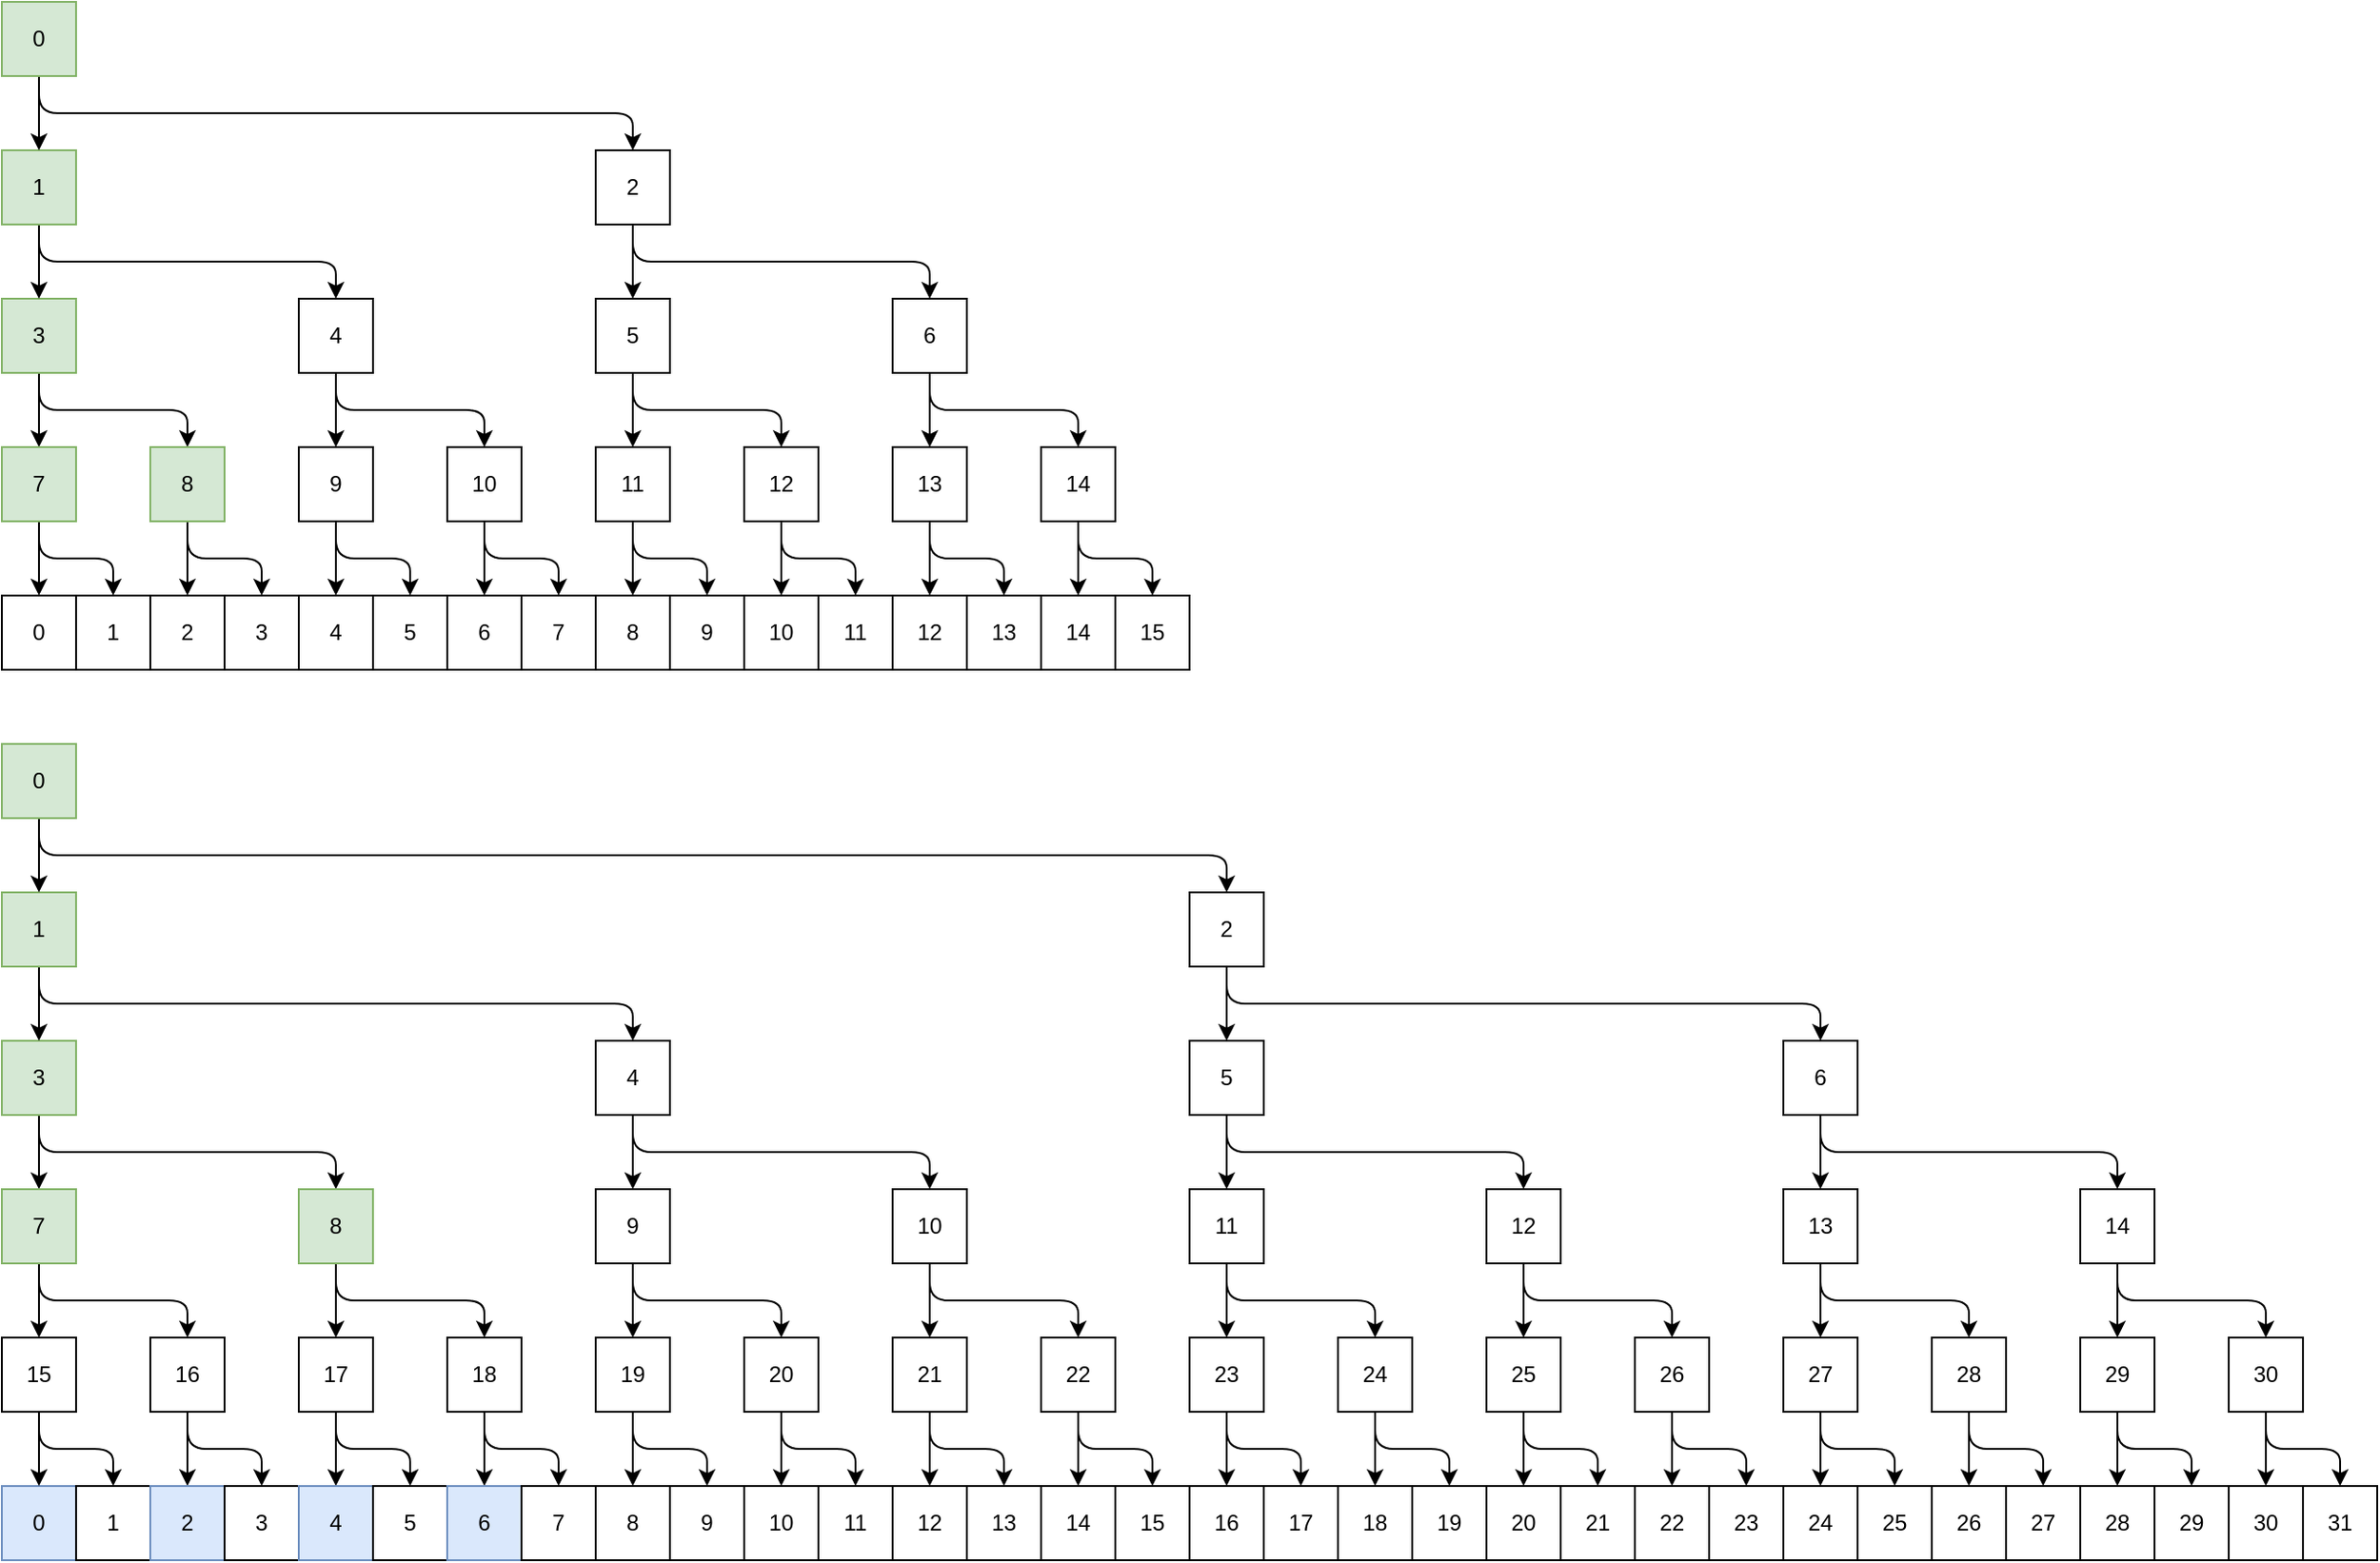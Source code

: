 <mxfile version="15.8.7" type="device"><diagram id="i6BC_aiBgGRACes2kszF" name="Sida-1"><mxGraphModel dx="1178" dy="1591" grid="1" gridSize="10" guides="1" tooltips="1" connect="1" arrows="1" fold="1" page="0" pageScale="1" pageWidth="827" pageHeight="1169" math="0" shadow="0"><root><mxCell id="0"/><mxCell id="1" parent="0"/><mxCell id="l6hgLv1oMtb8_21aFvmE-1" value="" style="rounded=0;whiteSpace=wrap;html=1;" parent="1" vertex="1"><mxGeometry x="360" y="280" width="40" height="40" as="geometry"/></mxCell><mxCell id="l6hgLv1oMtb8_21aFvmE-2" value="9" style="rounded=0;whiteSpace=wrap;html=1;" parent="1" vertex="1"><mxGeometry x="400" y="280" width="40" height="40" as="geometry"/></mxCell><mxCell id="l6hgLv1oMtb8_21aFvmE-3" value="10" style="rounded=0;whiteSpace=wrap;html=1;" parent="1" vertex="1"><mxGeometry x="440" y="280" width="40" height="40" as="geometry"/></mxCell><mxCell id="l6hgLv1oMtb8_21aFvmE-4" value="11" style="rounded=0;whiteSpace=wrap;html=1;" parent="1" vertex="1"><mxGeometry x="480" y="280" width="40" height="40" as="geometry"/></mxCell><mxCell id="l6hgLv1oMtb8_21aFvmE-5" value="12" style="rounded=0;whiteSpace=wrap;html=1;" parent="1" vertex="1"><mxGeometry x="520" y="280" width="40" height="40" as="geometry"/></mxCell><mxCell id="l6hgLv1oMtb8_21aFvmE-6" value="13" style="rounded=0;whiteSpace=wrap;html=1;" parent="1" vertex="1"><mxGeometry x="560" y="280" width="40" height="40" as="geometry"/></mxCell><mxCell id="l6hgLv1oMtb8_21aFvmE-7" value="14" style="rounded=0;whiteSpace=wrap;html=1;" parent="1" vertex="1"><mxGeometry x="600" y="280" width="40" height="40" as="geometry"/></mxCell><mxCell id="l6hgLv1oMtb8_21aFvmE-8" value="15" style="rounded=0;whiteSpace=wrap;html=1;" parent="1" vertex="1"><mxGeometry x="640" y="280" width="40" height="40" as="geometry"/></mxCell><mxCell id="l6hgLv1oMtb8_21aFvmE-26" style="edgeStyle=elbowEdgeStyle;rounded=1;orthogonalLoop=1;jettySize=auto;elbow=vertical;html=1;" parent="1" source="l6hgLv1oMtb8_21aFvmE-9" target="l6hgLv1oMtb8_21aFvmE-10" edge="1"><mxGeometry relative="1" as="geometry"/></mxCell><mxCell id="l6hgLv1oMtb8_21aFvmE-69" style="edgeStyle=elbowEdgeStyle;rounded=1;orthogonalLoop=1;jettySize=auto;elbow=vertical;html=1;" parent="1" source="l6hgLv1oMtb8_21aFvmE-9" target="l6hgLv1oMtb8_21aFvmE-11" edge="1"><mxGeometry relative="1" as="geometry"/></mxCell><mxCell id="l6hgLv1oMtb8_21aFvmE-9" value="4" style="rounded=0;whiteSpace=wrap;html=1;" parent="1" vertex="1"><mxGeometry x="360" y="40" width="40" height="40" as="geometry"/></mxCell><mxCell id="l6hgLv1oMtb8_21aFvmE-24" style="edgeStyle=elbowEdgeStyle;rounded=1;orthogonalLoop=1;jettySize=auto;elbow=vertical;html=1;" parent="1" source="l6hgLv1oMtb8_21aFvmE-10" target="l6hgLv1oMtb8_21aFvmE-12" edge="1"><mxGeometry relative="1" as="geometry"/></mxCell><mxCell id="l6hgLv1oMtb8_21aFvmE-25" style="edgeStyle=elbowEdgeStyle;rounded=1;orthogonalLoop=1;jettySize=auto;elbow=vertical;html=1;" parent="1" source="l6hgLv1oMtb8_21aFvmE-10" target="l6hgLv1oMtb8_21aFvmE-13" edge="1"><mxGeometry relative="1" as="geometry"/></mxCell><mxCell id="l6hgLv1oMtb8_21aFvmE-10" value="9" style="rounded=0;whiteSpace=wrap;html=1;" parent="1" vertex="1"><mxGeometry x="360" y="120" width="40" height="40" as="geometry"/></mxCell><mxCell id="l6hgLv1oMtb8_21aFvmE-20" style="edgeStyle=elbowEdgeStyle;rounded=1;orthogonalLoop=1;jettySize=auto;html=1;elbow=vertical;" parent="1" source="l6hgLv1oMtb8_21aFvmE-11" target="l6hgLv1oMtb8_21aFvmE-14" edge="1"><mxGeometry relative="1" as="geometry"/></mxCell><mxCell id="l6hgLv1oMtb8_21aFvmE-21" style="edgeStyle=elbowEdgeStyle;rounded=1;orthogonalLoop=1;jettySize=auto;html=1;elbow=vertical;" parent="1" source="l6hgLv1oMtb8_21aFvmE-11" target="l6hgLv1oMtb8_21aFvmE-15" edge="1"><mxGeometry relative="1" as="geometry"/></mxCell><mxCell id="l6hgLv1oMtb8_21aFvmE-11" value="10" style="rounded=0;whiteSpace=wrap;html=1;" parent="1" vertex="1"><mxGeometry x="520" y="120" width="40" height="40" as="geometry"/></mxCell><mxCell id="l6hgLv1oMtb8_21aFvmE-27" style="edgeStyle=elbowEdgeStyle;rounded=1;orthogonalLoop=1;jettySize=auto;elbow=vertical;html=1;" parent="1" source="l6hgLv1oMtb8_21aFvmE-12" target="l6hgLv1oMtb8_21aFvmE-1" edge="1"><mxGeometry relative="1" as="geometry"/></mxCell><mxCell id="l6hgLv1oMtb8_21aFvmE-28" style="edgeStyle=elbowEdgeStyle;rounded=1;orthogonalLoop=1;jettySize=auto;elbow=vertical;html=1;" parent="1" source="l6hgLv1oMtb8_21aFvmE-12" target="l6hgLv1oMtb8_21aFvmE-2" edge="1"><mxGeometry relative="1" as="geometry"/></mxCell><mxCell id="l6hgLv1oMtb8_21aFvmE-12" value="19" style="rounded=0;whiteSpace=wrap;html=1;" parent="1" vertex="1"><mxGeometry x="360" y="200" width="40" height="40" as="geometry"/></mxCell><mxCell id="l6hgLv1oMtb8_21aFvmE-22" style="edgeStyle=elbowEdgeStyle;rounded=1;orthogonalLoop=1;jettySize=auto;elbow=vertical;html=1;" parent="1" source="l6hgLv1oMtb8_21aFvmE-13" target="l6hgLv1oMtb8_21aFvmE-3" edge="1"><mxGeometry relative="1" as="geometry"/></mxCell><mxCell id="l6hgLv1oMtb8_21aFvmE-23" style="edgeStyle=elbowEdgeStyle;rounded=1;orthogonalLoop=1;jettySize=auto;elbow=vertical;html=1;" parent="1" source="l6hgLv1oMtb8_21aFvmE-13" target="l6hgLv1oMtb8_21aFvmE-4" edge="1"><mxGeometry relative="1" as="geometry"/></mxCell><mxCell id="l6hgLv1oMtb8_21aFvmE-13" value="20" style="rounded=0;whiteSpace=wrap;html=1;" parent="1" vertex="1"><mxGeometry x="440" y="200" width="40" height="40" as="geometry"/></mxCell><mxCell id="l6hgLv1oMtb8_21aFvmE-18" style="edgeStyle=elbowEdgeStyle;rounded=1;orthogonalLoop=1;jettySize=auto;html=1;elbow=vertical;" parent="1" source="l6hgLv1oMtb8_21aFvmE-14" target="l6hgLv1oMtb8_21aFvmE-6" edge="1"><mxGeometry relative="1" as="geometry"/></mxCell><mxCell id="l6hgLv1oMtb8_21aFvmE-19" style="edgeStyle=elbowEdgeStyle;rounded=1;orthogonalLoop=1;jettySize=auto;html=1;elbow=vertical;" parent="1" source="l6hgLv1oMtb8_21aFvmE-14" target="l6hgLv1oMtb8_21aFvmE-5" edge="1"><mxGeometry relative="1" as="geometry"/></mxCell><mxCell id="l6hgLv1oMtb8_21aFvmE-14" value="21" style="rounded=0;whiteSpace=wrap;html=1;" parent="1" vertex="1"><mxGeometry x="520" y="200" width="40" height="40" as="geometry"/></mxCell><mxCell id="l6hgLv1oMtb8_21aFvmE-16" style="edgeStyle=elbowEdgeStyle;rounded=1;orthogonalLoop=1;jettySize=auto;html=1;elbow=vertical;" parent="1" source="l6hgLv1oMtb8_21aFvmE-15" target="l6hgLv1oMtb8_21aFvmE-7" edge="1"><mxGeometry relative="1" as="geometry"/></mxCell><mxCell id="l6hgLv1oMtb8_21aFvmE-17" style="edgeStyle=elbowEdgeStyle;rounded=1;orthogonalLoop=1;jettySize=auto;html=1;elbow=vertical;" parent="1" source="l6hgLv1oMtb8_21aFvmE-15" target="l6hgLv1oMtb8_21aFvmE-8" edge="1"><mxGeometry relative="1" as="geometry"/></mxCell><mxCell id="l6hgLv1oMtb8_21aFvmE-15" value="22" style="rounded=0;whiteSpace=wrap;html=1;" parent="1" vertex="1"><mxGeometry x="600" y="200" width="40" height="40" as="geometry"/></mxCell><mxCell id="l6hgLv1oMtb8_21aFvmE-29" value="0" style="rounded=0;whiteSpace=wrap;html=1;fillColor=#dae8fc;strokeColor=#6c8ebf;" parent="1" vertex="1"><mxGeometry x="40" y="280" width="40" height="40" as="geometry"/></mxCell><mxCell id="l6hgLv1oMtb8_21aFvmE-30" value="" style="rounded=0;whiteSpace=wrap;html=1;" parent="1" vertex="1"><mxGeometry x="80" y="280" width="40" height="40" as="geometry"/></mxCell><mxCell id="l6hgLv1oMtb8_21aFvmE-31" value="" style="rounded=0;whiteSpace=wrap;html=1;" parent="1" vertex="1"><mxGeometry x="120" y="280" width="40" height="40" as="geometry"/></mxCell><mxCell id="l6hgLv1oMtb8_21aFvmE-32" value="" style="rounded=0;whiteSpace=wrap;html=1;" parent="1" vertex="1"><mxGeometry x="160" y="280" width="40" height="40" as="geometry"/></mxCell><mxCell id="l6hgLv1oMtb8_21aFvmE-33" value="" style="rounded=0;whiteSpace=wrap;html=1;" parent="1" vertex="1"><mxGeometry x="200" y="280" width="40" height="40" as="geometry"/></mxCell><mxCell id="l6hgLv1oMtb8_21aFvmE-34" value="" style="rounded=0;whiteSpace=wrap;html=1;" parent="1" vertex="1"><mxGeometry x="240" y="280" width="40" height="40" as="geometry"/></mxCell><mxCell id="l6hgLv1oMtb8_21aFvmE-35" value="" style="rounded=0;whiteSpace=wrap;html=1;" parent="1" vertex="1"><mxGeometry x="280" y="280" width="40" height="40" as="geometry"/></mxCell><mxCell id="l6hgLv1oMtb8_21aFvmE-36" value="" style="rounded=0;whiteSpace=wrap;html=1;" parent="1" vertex="1"><mxGeometry x="320" y="280" width="40" height="40" as="geometry"/></mxCell><mxCell id="l6hgLv1oMtb8_21aFvmE-37" style="edgeStyle=elbowEdgeStyle;rounded=1;orthogonalLoop=1;jettySize=auto;elbow=vertical;html=1;" parent="1" source="l6hgLv1oMtb8_21aFvmE-38" target="l6hgLv1oMtb8_21aFvmE-41" edge="1"><mxGeometry relative="1" as="geometry"/></mxCell><mxCell id="l6hgLv1oMtb8_21aFvmE-68" style="edgeStyle=elbowEdgeStyle;rounded=1;orthogonalLoop=1;jettySize=auto;elbow=vertical;html=1;" parent="1" source="l6hgLv1oMtb8_21aFvmE-38" target="l6hgLv1oMtb8_21aFvmE-44" edge="1"><mxGeometry relative="1" as="geometry"/></mxCell><mxCell id="l6hgLv1oMtb8_21aFvmE-38" value="3" style="rounded=0;whiteSpace=wrap;html=1;fillColor=#d5e8d4;strokeColor=#82b366;" parent="1" vertex="1"><mxGeometry x="40" y="40" width="40" height="40" as="geometry"/></mxCell><mxCell id="l6hgLv1oMtb8_21aFvmE-39" style="edgeStyle=elbowEdgeStyle;rounded=1;orthogonalLoop=1;jettySize=auto;elbow=vertical;html=1;" parent="1" source="l6hgLv1oMtb8_21aFvmE-41" target="l6hgLv1oMtb8_21aFvmE-47" edge="1"><mxGeometry relative="1" as="geometry"/></mxCell><mxCell id="l6hgLv1oMtb8_21aFvmE-40" style="edgeStyle=elbowEdgeStyle;rounded=1;orthogonalLoop=1;jettySize=auto;elbow=vertical;html=1;" parent="1" source="l6hgLv1oMtb8_21aFvmE-41" target="l6hgLv1oMtb8_21aFvmE-50" edge="1"><mxGeometry relative="1" as="geometry"/></mxCell><mxCell id="l6hgLv1oMtb8_21aFvmE-41" value="7" style="rounded=0;whiteSpace=wrap;html=1;fillColor=#d5e8d4;strokeColor=#82b366;" parent="1" vertex="1"><mxGeometry x="40" y="120" width="40" height="40" as="geometry"/></mxCell><mxCell id="l6hgLv1oMtb8_21aFvmE-42" style="edgeStyle=elbowEdgeStyle;rounded=1;orthogonalLoop=1;jettySize=auto;html=1;elbow=vertical;" parent="1" source="l6hgLv1oMtb8_21aFvmE-44" target="l6hgLv1oMtb8_21aFvmE-53" edge="1"><mxGeometry relative="1" as="geometry"/></mxCell><mxCell id="l6hgLv1oMtb8_21aFvmE-43" style="edgeStyle=elbowEdgeStyle;rounded=1;orthogonalLoop=1;jettySize=auto;html=1;elbow=vertical;" parent="1" source="l6hgLv1oMtb8_21aFvmE-44" target="l6hgLv1oMtb8_21aFvmE-56" edge="1"><mxGeometry relative="1" as="geometry"/></mxCell><mxCell id="l6hgLv1oMtb8_21aFvmE-44" value="8" style="rounded=0;whiteSpace=wrap;html=1;fillColor=#d5e8d4;strokeColor=#82b366;" parent="1" vertex="1"><mxGeometry x="200" y="120" width="40" height="40" as="geometry"/></mxCell><mxCell id="l6hgLv1oMtb8_21aFvmE-45" style="edgeStyle=elbowEdgeStyle;rounded=1;orthogonalLoop=1;jettySize=auto;elbow=vertical;html=1;" parent="1" source="l6hgLv1oMtb8_21aFvmE-47" target="l6hgLv1oMtb8_21aFvmE-29" edge="1"><mxGeometry relative="1" as="geometry"/></mxCell><mxCell id="l6hgLv1oMtb8_21aFvmE-46" style="edgeStyle=elbowEdgeStyle;rounded=1;orthogonalLoop=1;jettySize=auto;elbow=vertical;html=1;" parent="1" source="l6hgLv1oMtb8_21aFvmE-47" target="l6hgLv1oMtb8_21aFvmE-30" edge="1"><mxGeometry relative="1" as="geometry"/></mxCell><mxCell id="l6hgLv1oMtb8_21aFvmE-47" value="15" style="rounded=0;whiteSpace=wrap;html=1;" parent="1" vertex="1"><mxGeometry x="40" y="200" width="40" height="40" as="geometry"/></mxCell><mxCell id="l6hgLv1oMtb8_21aFvmE-48" style="edgeStyle=elbowEdgeStyle;rounded=1;orthogonalLoop=1;jettySize=auto;elbow=vertical;html=1;" parent="1" source="l6hgLv1oMtb8_21aFvmE-50" target="l6hgLv1oMtb8_21aFvmE-31" edge="1"><mxGeometry relative="1" as="geometry"/></mxCell><mxCell id="l6hgLv1oMtb8_21aFvmE-49" style="edgeStyle=elbowEdgeStyle;rounded=1;orthogonalLoop=1;jettySize=auto;elbow=vertical;html=1;" parent="1" source="l6hgLv1oMtb8_21aFvmE-50" target="l6hgLv1oMtb8_21aFvmE-32" edge="1"><mxGeometry relative="1" as="geometry"/></mxCell><mxCell id="l6hgLv1oMtb8_21aFvmE-50" value="16" style="rounded=0;whiteSpace=wrap;html=1;" parent="1" vertex="1"><mxGeometry x="120" y="200" width="40" height="40" as="geometry"/></mxCell><mxCell id="l6hgLv1oMtb8_21aFvmE-51" style="edgeStyle=elbowEdgeStyle;rounded=1;orthogonalLoop=1;jettySize=auto;html=1;elbow=vertical;" parent="1" source="l6hgLv1oMtb8_21aFvmE-53" target="l6hgLv1oMtb8_21aFvmE-34" edge="1"><mxGeometry relative="1" as="geometry"/></mxCell><mxCell id="l6hgLv1oMtb8_21aFvmE-52" style="edgeStyle=elbowEdgeStyle;rounded=1;orthogonalLoop=1;jettySize=auto;html=1;elbow=vertical;" parent="1" source="l6hgLv1oMtb8_21aFvmE-53" target="l6hgLv1oMtb8_21aFvmE-33" edge="1"><mxGeometry relative="1" as="geometry"/></mxCell><mxCell id="l6hgLv1oMtb8_21aFvmE-53" value="17" style="rounded=0;whiteSpace=wrap;html=1;" parent="1" vertex="1"><mxGeometry x="200" y="200" width="40" height="40" as="geometry"/></mxCell><mxCell id="l6hgLv1oMtb8_21aFvmE-54" style="edgeStyle=elbowEdgeStyle;rounded=1;orthogonalLoop=1;jettySize=auto;html=1;elbow=vertical;" parent="1" source="l6hgLv1oMtb8_21aFvmE-56" target="l6hgLv1oMtb8_21aFvmE-35" edge="1"><mxGeometry relative="1" as="geometry"/></mxCell><mxCell id="l6hgLv1oMtb8_21aFvmE-55" style="edgeStyle=elbowEdgeStyle;rounded=1;orthogonalLoop=1;jettySize=auto;html=1;elbow=vertical;" parent="1" source="l6hgLv1oMtb8_21aFvmE-56" target="l6hgLv1oMtb8_21aFvmE-36" edge="1"><mxGeometry relative="1" as="geometry"/></mxCell><mxCell id="l6hgLv1oMtb8_21aFvmE-56" value="18" style="rounded=0;whiteSpace=wrap;html=1;" parent="1" vertex="1"><mxGeometry x="280" y="200" width="40" height="40" as="geometry"/></mxCell><mxCell id="l6hgLv1oMtb8_21aFvmE-58" style="edgeStyle=elbowEdgeStyle;rounded=1;orthogonalLoop=1;jettySize=auto;elbow=vertical;html=1;" parent="1" source="l6hgLv1oMtb8_21aFvmE-57" target="l6hgLv1oMtb8_21aFvmE-9" edge="1"><mxGeometry relative="1" as="geometry"/></mxCell><mxCell id="l6hgLv1oMtb8_21aFvmE-59" style="edgeStyle=elbowEdgeStyle;rounded=1;orthogonalLoop=1;jettySize=auto;elbow=vertical;html=1;" parent="1" source="l6hgLv1oMtb8_21aFvmE-57" target="l6hgLv1oMtb8_21aFvmE-38" edge="1"><mxGeometry relative="1" as="geometry"/></mxCell><mxCell id="l6hgLv1oMtb8_21aFvmE-57" value="1" style="rounded=0;whiteSpace=wrap;html=1;fillColor=#d5e8d4;strokeColor=#82b366;" parent="1" vertex="1"><mxGeometry x="40" y="-40" width="40" height="40" as="geometry"/></mxCell><mxCell id="l6hgLv1oMtb8_21aFvmE-60" value="1" style="rounded=0;whiteSpace=wrap;html=1;" parent="1" vertex="1"><mxGeometry x="80" y="280" width="40" height="40" as="geometry"/></mxCell><mxCell id="l6hgLv1oMtb8_21aFvmE-61" value="2" style="rounded=0;whiteSpace=wrap;html=1;fillColor=#dae8fc;strokeColor=#6c8ebf;" parent="1" vertex="1"><mxGeometry x="120" y="280" width="40" height="40" as="geometry"/></mxCell><mxCell id="l6hgLv1oMtb8_21aFvmE-62" value="3" style="rounded=0;whiteSpace=wrap;html=1;" parent="1" vertex="1"><mxGeometry x="160" y="280" width="40" height="40" as="geometry"/></mxCell><mxCell id="l6hgLv1oMtb8_21aFvmE-63" value="4" style="rounded=0;whiteSpace=wrap;html=1;fillColor=#dae8fc;strokeColor=#6c8ebf;" parent="1" vertex="1"><mxGeometry x="200" y="280" width="40" height="40" as="geometry"/></mxCell><mxCell id="l6hgLv1oMtb8_21aFvmE-64" value="5" style="rounded=0;whiteSpace=wrap;html=1;" parent="1" vertex="1"><mxGeometry x="240" y="280" width="40" height="40" as="geometry"/></mxCell><mxCell id="l6hgLv1oMtb8_21aFvmE-65" value="6" style="rounded=0;whiteSpace=wrap;html=1;fillColor=#dae8fc;strokeColor=#6c8ebf;" parent="1" vertex="1"><mxGeometry x="280" y="280" width="40" height="40" as="geometry"/></mxCell><mxCell id="l6hgLv1oMtb8_21aFvmE-66" value="7" style="rounded=0;whiteSpace=wrap;html=1;" parent="1" vertex="1"><mxGeometry x="320" y="280" width="40" height="40" as="geometry"/></mxCell><mxCell id="l6hgLv1oMtb8_21aFvmE-67" value="8" style="rounded=0;whiteSpace=wrap;html=1;" parent="1" vertex="1"><mxGeometry x="360" y="280" width="40" height="40" as="geometry"/></mxCell><mxCell id="l6hgLv1oMtb8_21aFvmE-70" value="" style="rounded=0;whiteSpace=wrap;html=1;" parent="1" vertex="1"><mxGeometry x="1000" y="280" width="40" height="40" as="geometry"/></mxCell><mxCell id="l6hgLv1oMtb8_21aFvmE-71" value="25" style="rounded=0;whiteSpace=wrap;html=1;" parent="1" vertex="1"><mxGeometry x="1040" y="280" width="40" height="40" as="geometry"/></mxCell><mxCell id="l6hgLv1oMtb8_21aFvmE-72" value="26" style="rounded=0;whiteSpace=wrap;html=1;" parent="1" vertex="1"><mxGeometry x="1080" y="280" width="40" height="40" as="geometry"/></mxCell><mxCell id="l6hgLv1oMtb8_21aFvmE-73" value="27" style="rounded=0;whiteSpace=wrap;html=1;" parent="1" vertex="1"><mxGeometry x="1120" y="280" width="40" height="40" as="geometry"/></mxCell><mxCell id="l6hgLv1oMtb8_21aFvmE-74" value="28" style="rounded=0;whiteSpace=wrap;html=1;" parent="1" vertex="1"><mxGeometry x="1160" y="280" width="40" height="40" as="geometry"/></mxCell><mxCell id="l6hgLv1oMtb8_21aFvmE-75" value="29" style="rounded=0;whiteSpace=wrap;html=1;" parent="1" vertex="1"><mxGeometry x="1200" y="280" width="40" height="40" as="geometry"/></mxCell><mxCell id="l6hgLv1oMtb8_21aFvmE-76" value="30" style="rounded=0;whiteSpace=wrap;html=1;" parent="1" vertex="1"><mxGeometry x="1240" y="280" width="40" height="40" as="geometry"/></mxCell><mxCell id="l6hgLv1oMtb8_21aFvmE-77" value="31" style="rounded=0;whiteSpace=wrap;html=1;" parent="1" vertex="1"><mxGeometry x="1280" y="280" width="40" height="40" as="geometry"/></mxCell><mxCell id="l6hgLv1oMtb8_21aFvmE-78" style="edgeStyle=elbowEdgeStyle;rounded=1;orthogonalLoop=1;jettySize=auto;elbow=vertical;html=1;" parent="1" source="l6hgLv1oMtb8_21aFvmE-80" target="l6hgLv1oMtb8_21aFvmE-83" edge="1"><mxGeometry relative="1" as="geometry"/></mxCell><mxCell id="l6hgLv1oMtb8_21aFvmE-79" style="edgeStyle=elbowEdgeStyle;rounded=1;orthogonalLoop=1;jettySize=auto;elbow=vertical;html=1;" parent="1" source="l6hgLv1oMtb8_21aFvmE-80" target="l6hgLv1oMtb8_21aFvmE-86" edge="1"><mxGeometry relative="1" as="geometry"/></mxCell><mxCell id="l6hgLv1oMtb8_21aFvmE-80" value="6" style="rounded=0;whiteSpace=wrap;html=1;" parent="1" vertex="1"><mxGeometry x="1000" y="40" width="40" height="40" as="geometry"/></mxCell><mxCell id="l6hgLv1oMtb8_21aFvmE-81" style="edgeStyle=elbowEdgeStyle;rounded=1;orthogonalLoop=1;jettySize=auto;elbow=vertical;html=1;" parent="1" source="l6hgLv1oMtb8_21aFvmE-83" target="l6hgLv1oMtb8_21aFvmE-89" edge="1"><mxGeometry relative="1" as="geometry"/></mxCell><mxCell id="l6hgLv1oMtb8_21aFvmE-82" style="edgeStyle=elbowEdgeStyle;rounded=1;orthogonalLoop=1;jettySize=auto;elbow=vertical;html=1;" parent="1" source="l6hgLv1oMtb8_21aFvmE-83" target="l6hgLv1oMtb8_21aFvmE-92" edge="1"><mxGeometry relative="1" as="geometry"/></mxCell><mxCell id="l6hgLv1oMtb8_21aFvmE-83" value="13" style="rounded=0;whiteSpace=wrap;html=1;" parent="1" vertex="1"><mxGeometry x="1000" y="120" width="40" height="40" as="geometry"/></mxCell><mxCell id="l6hgLv1oMtb8_21aFvmE-84" style="edgeStyle=elbowEdgeStyle;rounded=1;orthogonalLoop=1;jettySize=auto;html=1;elbow=vertical;" parent="1" source="l6hgLv1oMtb8_21aFvmE-86" target="l6hgLv1oMtb8_21aFvmE-95" edge="1"><mxGeometry relative="1" as="geometry"/></mxCell><mxCell id="l6hgLv1oMtb8_21aFvmE-85" style="edgeStyle=elbowEdgeStyle;rounded=1;orthogonalLoop=1;jettySize=auto;html=1;elbow=vertical;" parent="1" source="l6hgLv1oMtb8_21aFvmE-86" target="l6hgLv1oMtb8_21aFvmE-98" edge="1"><mxGeometry relative="1" as="geometry"/></mxCell><mxCell id="l6hgLv1oMtb8_21aFvmE-86" value="14" style="rounded=0;whiteSpace=wrap;html=1;" parent="1" vertex="1"><mxGeometry x="1160" y="120" width="40" height="40" as="geometry"/></mxCell><mxCell id="l6hgLv1oMtb8_21aFvmE-87" style="edgeStyle=elbowEdgeStyle;rounded=1;orthogonalLoop=1;jettySize=auto;elbow=vertical;html=1;" parent="1" source="l6hgLv1oMtb8_21aFvmE-89" target="l6hgLv1oMtb8_21aFvmE-70" edge="1"><mxGeometry relative="1" as="geometry"/></mxCell><mxCell id="l6hgLv1oMtb8_21aFvmE-88" style="edgeStyle=elbowEdgeStyle;rounded=1;orthogonalLoop=1;jettySize=auto;elbow=vertical;html=1;" parent="1" source="l6hgLv1oMtb8_21aFvmE-89" target="l6hgLv1oMtb8_21aFvmE-71" edge="1"><mxGeometry relative="1" as="geometry"/></mxCell><mxCell id="l6hgLv1oMtb8_21aFvmE-89" value="27" style="rounded=0;whiteSpace=wrap;html=1;" parent="1" vertex="1"><mxGeometry x="1000" y="200" width="40" height="40" as="geometry"/></mxCell><mxCell id="l6hgLv1oMtb8_21aFvmE-90" style="edgeStyle=elbowEdgeStyle;rounded=1;orthogonalLoop=1;jettySize=auto;elbow=vertical;html=1;" parent="1" source="l6hgLv1oMtb8_21aFvmE-92" target="l6hgLv1oMtb8_21aFvmE-72" edge="1"><mxGeometry relative="1" as="geometry"/></mxCell><mxCell id="l6hgLv1oMtb8_21aFvmE-91" style="edgeStyle=elbowEdgeStyle;rounded=1;orthogonalLoop=1;jettySize=auto;elbow=vertical;html=1;" parent="1" source="l6hgLv1oMtb8_21aFvmE-92" target="l6hgLv1oMtb8_21aFvmE-73" edge="1"><mxGeometry relative="1" as="geometry"/></mxCell><mxCell id="l6hgLv1oMtb8_21aFvmE-92" value="28" style="rounded=0;whiteSpace=wrap;html=1;" parent="1" vertex="1"><mxGeometry x="1080" y="200" width="40" height="40" as="geometry"/></mxCell><mxCell id="l6hgLv1oMtb8_21aFvmE-93" style="edgeStyle=elbowEdgeStyle;rounded=1;orthogonalLoop=1;jettySize=auto;html=1;elbow=vertical;" parent="1" source="l6hgLv1oMtb8_21aFvmE-95" target="l6hgLv1oMtb8_21aFvmE-75" edge="1"><mxGeometry relative="1" as="geometry"/></mxCell><mxCell id="l6hgLv1oMtb8_21aFvmE-94" style="edgeStyle=elbowEdgeStyle;rounded=1;orthogonalLoop=1;jettySize=auto;html=1;elbow=vertical;" parent="1" source="l6hgLv1oMtb8_21aFvmE-95" target="l6hgLv1oMtb8_21aFvmE-74" edge="1"><mxGeometry relative="1" as="geometry"/></mxCell><mxCell id="l6hgLv1oMtb8_21aFvmE-95" value="29" style="rounded=0;whiteSpace=wrap;html=1;" parent="1" vertex="1"><mxGeometry x="1160" y="200" width="40" height="40" as="geometry"/></mxCell><mxCell id="l6hgLv1oMtb8_21aFvmE-96" style="edgeStyle=elbowEdgeStyle;rounded=1;orthogonalLoop=1;jettySize=auto;html=1;elbow=vertical;" parent="1" source="l6hgLv1oMtb8_21aFvmE-98" target="l6hgLv1oMtb8_21aFvmE-76" edge="1"><mxGeometry relative="1" as="geometry"/></mxCell><mxCell id="l6hgLv1oMtb8_21aFvmE-97" style="edgeStyle=elbowEdgeStyle;rounded=1;orthogonalLoop=1;jettySize=auto;html=1;elbow=vertical;" parent="1" source="l6hgLv1oMtb8_21aFvmE-98" target="l6hgLv1oMtb8_21aFvmE-77" edge="1"><mxGeometry relative="1" as="geometry"/></mxCell><mxCell id="l6hgLv1oMtb8_21aFvmE-98" value="30" style="rounded=0;whiteSpace=wrap;html=1;" parent="1" vertex="1"><mxGeometry x="1240" y="200" width="40" height="40" as="geometry"/></mxCell><mxCell id="l6hgLv1oMtb8_21aFvmE-99" value="16" style="rounded=0;whiteSpace=wrap;html=1;" parent="1" vertex="1"><mxGeometry x="680" y="280" width="40" height="40" as="geometry"/></mxCell><mxCell id="l6hgLv1oMtb8_21aFvmE-100" value="" style="rounded=0;whiteSpace=wrap;html=1;" parent="1" vertex="1"><mxGeometry x="720" y="280" width="40" height="40" as="geometry"/></mxCell><mxCell id="l6hgLv1oMtb8_21aFvmE-101" value="" style="rounded=0;whiteSpace=wrap;html=1;" parent="1" vertex="1"><mxGeometry x="760" y="280" width="40" height="40" as="geometry"/></mxCell><mxCell id="l6hgLv1oMtb8_21aFvmE-102" value="" style="rounded=0;whiteSpace=wrap;html=1;" parent="1" vertex="1"><mxGeometry x="800" y="280" width="40" height="40" as="geometry"/></mxCell><mxCell id="l6hgLv1oMtb8_21aFvmE-103" value="" style="rounded=0;whiteSpace=wrap;html=1;" parent="1" vertex="1"><mxGeometry x="840" y="280" width="40" height="40" as="geometry"/></mxCell><mxCell id="l6hgLv1oMtb8_21aFvmE-104" value="" style="rounded=0;whiteSpace=wrap;html=1;" parent="1" vertex="1"><mxGeometry x="880" y="280" width="40" height="40" as="geometry"/></mxCell><mxCell id="l6hgLv1oMtb8_21aFvmE-105" value="" style="rounded=0;whiteSpace=wrap;html=1;" parent="1" vertex="1"><mxGeometry x="920" y="280" width="40" height="40" as="geometry"/></mxCell><mxCell id="l6hgLv1oMtb8_21aFvmE-106" value="" style="rounded=0;whiteSpace=wrap;html=1;" parent="1" vertex="1"><mxGeometry x="960" y="280" width="40" height="40" as="geometry"/></mxCell><mxCell id="l6hgLv1oMtb8_21aFvmE-107" style="edgeStyle=elbowEdgeStyle;rounded=1;orthogonalLoop=1;jettySize=auto;elbow=vertical;html=1;" parent="1" source="l6hgLv1oMtb8_21aFvmE-109" target="l6hgLv1oMtb8_21aFvmE-112" edge="1"><mxGeometry relative="1" as="geometry"/></mxCell><mxCell id="l6hgLv1oMtb8_21aFvmE-108" style="edgeStyle=elbowEdgeStyle;rounded=1;orthogonalLoop=1;jettySize=auto;elbow=vertical;html=1;" parent="1" source="l6hgLv1oMtb8_21aFvmE-109" target="l6hgLv1oMtb8_21aFvmE-115" edge="1"><mxGeometry relative="1" as="geometry"/></mxCell><mxCell id="l6hgLv1oMtb8_21aFvmE-109" value="5" style="rounded=0;whiteSpace=wrap;html=1;" parent="1" vertex="1"><mxGeometry x="680" y="40" width="40" height="40" as="geometry"/></mxCell><mxCell id="l6hgLv1oMtb8_21aFvmE-110" style="edgeStyle=elbowEdgeStyle;rounded=1;orthogonalLoop=1;jettySize=auto;elbow=vertical;html=1;" parent="1" source="l6hgLv1oMtb8_21aFvmE-112" target="l6hgLv1oMtb8_21aFvmE-118" edge="1"><mxGeometry relative="1" as="geometry"/></mxCell><mxCell id="l6hgLv1oMtb8_21aFvmE-111" style="edgeStyle=elbowEdgeStyle;rounded=1;orthogonalLoop=1;jettySize=auto;elbow=vertical;html=1;" parent="1" source="l6hgLv1oMtb8_21aFvmE-112" target="l6hgLv1oMtb8_21aFvmE-121" edge="1"><mxGeometry relative="1" as="geometry"/></mxCell><mxCell id="l6hgLv1oMtb8_21aFvmE-112" value="11" style="rounded=0;whiteSpace=wrap;html=1;" parent="1" vertex="1"><mxGeometry x="680" y="120" width="40" height="40" as="geometry"/></mxCell><mxCell id="l6hgLv1oMtb8_21aFvmE-113" style="edgeStyle=elbowEdgeStyle;rounded=1;orthogonalLoop=1;jettySize=auto;html=1;elbow=vertical;" parent="1" source="l6hgLv1oMtb8_21aFvmE-115" target="l6hgLv1oMtb8_21aFvmE-124" edge="1"><mxGeometry relative="1" as="geometry"/></mxCell><mxCell id="l6hgLv1oMtb8_21aFvmE-114" style="edgeStyle=elbowEdgeStyle;rounded=1;orthogonalLoop=1;jettySize=auto;html=1;elbow=vertical;" parent="1" source="l6hgLv1oMtb8_21aFvmE-115" target="l6hgLv1oMtb8_21aFvmE-127" edge="1"><mxGeometry relative="1" as="geometry"/></mxCell><mxCell id="l6hgLv1oMtb8_21aFvmE-115" value="12" style="rounded=0;whiteSpace=wrap;html=1;" parent="1" vertex="1"><mxGeometry x="840" y="120" width="40" height="40" as="geometry"/></mxCell><mxCell id="l6hgLv1oMtb8_21aFvmE-116" style="edgeStyle=elbowEdgeStyle;rounded=1;orthogonalLoop=1;jettySize=auto;elbow=vertical;html=1;" parent="1" source="l6hgLv1oMtb8_21aFvmE-118" target="l6hgLv1oMtb8_21aFvmE-99" edge="1"><mxGeometry relative="1" as="geometry"/></mxCell><mxCell id="l6hgLv1oMtb8_21aFvmE-117" style="edgeStyle=elbowEdgeStyle;rounded=1;orthogonalLoop=1;jettySize=auto;elbow=vertical;html=1;" parent="1" source="l6hgLv1oMtb8_21aFvmE-118" target="l6hgLv1oMtb8_21aFvmE-100" edge="1"><mxGeometry relative="1" as="geometry"/></mxCell><mxCell id="l6hgLv1oMtb8_21aFvmE-118" value="23" style="rounded=0;whiteSpace=wrap;html=1;" parent="1" vertex="1"><mxGeometry x="680" y="200" width="40" height="40" as="geometry"/></mxCell><mxCell id="l6hgLv1oMtb8_21aFvmE-119" style="edgeStyle=elbowEdgeStyle;rounded=1;orthogonalLoop=1;jettySize=auto;elbow=vertical;html=1;" parent="1" source="l6hgLv1oMtb8_21aFvmE-121" target="l6hgLv1oMtb8_21aFvmE-101" edge="1"><mxGeometry relative="1" as="geometry"/></mxCell><mxCell id="l6hgLv1oMtb8_21aFvmE-120" style="edgeStyle=elbowEdgeStyle;rounded=1;orthogonalLoop=1;jettySize=auto;elbow=vertical;html=1;" parent="1" source="l6hgLv1oMtb8_21aFvmE-121" target="l6hgLv1oMtb8_21aFvmE-102" edge="1"><mxGeometry relative="1" as="geometry"/></mxCell><mxCell id="l6hgLv1oMtb8_21aFvmE-121" value="24" style="rounded=0;whiteSpace=wrap;html=1;" parent="1" vertex="1"><mxGeometry x="760" y="200" width="40" height="40" as="geometry"/></mxCell><mxCell id="l6hgLv1oMtb8_21aFvmE-122" style="edgeStyle=elbowEdgeStyle;rounded=1;orthogonalLoop=1;jettySize=auto;html=1;elbow=vertical;" parent="1" source="l6hgLv1oMtb8_21aFvmE-124" target="l6hgLv1oMtb8_21aFvmE-104" edge="1"><mxGeometry relative="1" as="geometry"/></mxCell><mxCell id="l6hgLv1oMtb8_21aFvmE-123" style="edgeStyle=elbowEdgeStyle;rounded=1;orthogonalLoop=1;jettySize=auto;html=1;elbow=vertical;" parent="1" source="l6hgLv1oMtb8_21aFvmE-124" target="l6hgLv1oMtb8_21aFvmE-103" edge="1"><mxGeometry relative="1" as="geometry"/></mxCell><mxCell id="l6hgLv1oMtb8_21aFvmE-124" value="25" style="rounded=0;whiteSpace=wrap;html=1;" parent="1" vertex="1"><mxGeometry x="840" y="200" width="40" height="40" as="geometry"/></mxCell><mxCell id="l6hgLv1oMtb8_21aFvmE-125" style="edgeStyle=elbowEdgeStyle;rounded=1;orthogonalLoop=1;jettySize=auto;html=1;elbow=vertical;" parent="1" source="l6hgLv1oMtb8_21aFvmE-127" target="l6hgLv1oMtb8_21aFvmE-105" edge="1"><mxGeometry relative="1" as="geometry"/></mxCell><mxCell id="l6hgLv1oMtb8_21aFvmE-126" style="edgeStyle=elbowEdgeStyle;rounded=1;orthogonalLoop=1;jettySize=auto;html=1;elbow=vertical;" parent="1" source="l6hgLv1oMtb8_21aFvmE-127" target="l6hgLv1oMtb8_21aFvmE-106" edge="1"><mxGeometry relative="1" as="geometry"/></mxCell><mxCell id="l6hgLv1oMtb8_21aFvmE-127" value="26" style="rounded=0;whiteSpace=wrap;html=1;" parent="1" vertex="1"><mxGeometry x="920" y="200" width="40" height="40" as="geometry"/></mxCell><mxCell id="l6hgLv1oMtb8_21aFvmE-128" style="edgeStyle=elbowEdgeStyle;rounded=1;orthogonalLoop=1;jettySize=auto;elbow=vertical;html=1;" parent="1" source="l6hgLv1oMtb8_21aFvmE-130" target="l6hgLv1oMtb8_21aFvmE-80" edge="1"><mxGeometry relative="1" as="geometry"/></mxCell><mxCell id="l6hgLv1oMtb8_21aFvmE-129" style="edgeStyle=elbowEdgeStyle;rounded=1;orthogonalLoop=1;jettySize=auto;elbow=vertical;html=1;" parent="1" source="l6hgLv1oMtb8_21aFvmE-130" target="l6hgLv1oMtb8_21aFvmE-109" edge="1"><mxGeometry relative="1" as="geometry"/></mxCell><mxCell id="l6hgLv1oMtb8_21aFvmE-130" value="2" style="rounded=0;whiteSpace=wrap;html=1;" parent="1" vertex="1"><mxGeometry x="680" y="-40" width="40" height="40" as="geometry"/></mxCell><mxCell id="l6hgLv1oMtb8_21aFvmE-131" value="17" style="rounded=0;whiteSpace=wrap;html=1;" parent="1" vertex="1"><mxGeometry x="720" y="280" width="40" height="40" as="geometry"/></mxCell><mxCell id="l6hgLv1oMtb8_21aFvmE-132" value="18" style="rounded=0;whiteSpace=wrap;html=1;" parent="1" vertex="1"><mxGeometry x="760" y="280" width="40" height="40" as="geometry"/></mxCell><mxCell id="l6hgLv1oMtb8_21aFvmE-133" value="19" style="rounded=0;whiteSpace=wrap;html=1;" parent="1" vertex="1"><mxGeometry x="800" y="280" width="40" height="40" as="geometry"/></mxCell><mxCell id="l6hgLv1oMtb8_21aFvmE-134" value="20" style="rounded=0;whiteSpace=wrap;html=1;" parent="1" vertex="1"><mxGeometry x="840" y="280" width="40" height="40" as="geometry"/></mxCell><mxCell id="l6hgLv1oMtb8_21aFvmE-135" value="21" style="rounded=0;whiteSpace=wrap;html=1;" parent="1" vertex="1"><mxGeometry x="880" y="280" width="40" height="40" as="geometry"/></mxCell><mxCell id="l6hgLv1oMtb8_21aFvmE-136" value="22" style="rounded=0;whiteSpace=wrap;html=1;" parent="1" vertex="1"><mxGeometry x="920" y="280" width="40" height="40" as="geometry"/></mxCell><mxCell id="l6hgLv1oMtb8_21aFvmE-137" value="23" style="rounded=0;whiteSpace=wrap;html=1;" parent="1" vertex="1"><mxGeometry x="960" y="280" width="40" height="40" as="geometry"/></mxCell><mxCell id="l6hgLv1oMtb8_21aFvmE-138" value="24" style="rounded=0;whiteSpace=wrap;html=1;" parent="1" vertex="1"><mxGeometry x="1000" y="280" width="40" height="40" as="geometry"/></mxCell><mxCell id="l6hgLv1oMtb8_21aFvmE-140" style="edgeStyle=elbowEdgeStyle;rounded=1;orthogonalLoop=1;jettySize=auto;elbow=vertical;html=1;" parent="1" source="l6hgLv1oMtb8_21aFvmE-139" target="l6hgLv1oMtb8_21aFvmE-57" edge="1"><mxGeometry relative="1" as="geometry"/></mxCell><mxCell id="l6hgLv1oMtb8_21aFvmE-141" style="edgeStyle=elbowEdgeStyle;rounded=1;orthogonalLoop=1;jettySize=auto;elbow=vertical;html=1;" parent="1" source="l6hgLv1oMtb8_21aFvmE-139" target="l6hgLv1oMtb8_21aFvmE-130" edge="1"><mxGeometry relative="1" as="geometry"/></mxCell><mxCell id="l6hgLv1oMtb8_21aFvmE-139" value="0" style="rounded=0;whiteSpace=wrap;html=1;fillColor=#d5e8d4;strokeColor=#82b366;" parent="1" vertex="1"><mxGeometry x="40" y="-120" width="40" height="40" as="geometry"/></mxCell><mxCell id="3JndkaS78ZWK0_1F7gHN-1" style="edgeStyle=elbowEdgeStyle;rounded=1;orthogonalLoop=1;jettySize=auto;elbow=vertical;html=1;" edge="1" source="3JndkaS78ZWK0_1F7gHN-3" parent="1"><mxGeometry relative="1" as="geometry"><mxPoint x="220" y="-280" as="targetPoint"/></mxGeometry></mxCell><mxCell id="3JndkaS78ZWK0_1F7gHN-2" style="edgeStyle=elbowEdgeStyle;rounded=1;orthogonalLoop=1;jettySize=auto;elbow=vertical;html=1;" edge="1" source="3JndkaS78ZWK0_1F7gHN-3" target="3JndkaS78ZWK0_1F7gHN-9" parent="1"><mxGeometry relative="1" as="geometry"/></mxCell><mxCell id="3JndkaS78ZWK0_1F7gHN-3" value="4" style="rounded=0;whiteSpace=wrap;html=1;" vertex="1" parent="1"><mxGeometry x="200" y="-360" width="40" height="40" as="geometry"/></mxCell><mxCell id="3JndkaS78ZWK0_1F7gHN-4" style="edgeStyle=elbowEdgeStyle;rounded=1;orthogonalLoop=1;jettySize=auto;elbow=vertical;html=1;" edge="1" source="3JndkaS78ZWK0_1F7gHN-6" target="3JndkaS78ZWK0_1F7gHN-10" parent="1"><mxGeometry relative="1" as="geometry"/></mxCell><mxCell id="3JndkaS78ZWK0_1F7gHN-5" style="edgeStyle=elbowEdgeStyle;rounded=1;orthogonalLoop=1;jettySize=auto;elbow=vertical;html=1;" edge="1" source="3JndkaS78ZWK0_1F7gHN-6" target="3JndkaS78ZWK0_1F7gHN-11" parent="1"><mxGeometry relative="1" as="geometry"/></mxCell><mxCell id="3JndkaS78ZWK0_1F7gHN-6" value="9" style="rounded=0;whiteSpace=wrap;html=1;" vertex="1" parent="1"><mxGeometry x="200" y="-280" width="40" height="40" as="geometry"/></mxCell><mxCell id="3JndkaS78ZWK0_1F7gHN-7" style="edgeStyle=elbowEdgeStyle;rounded=1;orthogonalLoop=1;jettySize=auto;html=1;elbow=vertical;" edge="1" source="3JndkaS78ZWK0_1F7gHN-9" target="3JndkaS78ZWK0_1F7gHN-12" parent="1"><mxGeometry relative="1" as="geometry"/></mxCell><mxCell id="3JndkaS78ZWK0_1F7gHN-8" style="edgeStyle=elbowEdgeStyle;rounded=1;orthogonalLoop=1;jettySize=auto;html=1;elbow=vertical;" edge="1" source="3JndkaS78ZWK0_1F7gHN-9" target="3JndkaS78ZWK0_1F7gHN-13" parent="1"><mxGeometry relative="1" as="geometry"/></mxCell><mxCell id="3JndkaS78ZWK0_1F7gHN-9" value="10" style="rounded=0;whiteSpace=wrap;html=1;" vertex="1" parent="1"><mxGeometry x="280" y="-280" width="40" height="40" as="geometry"/></mxCell><mxCell id="3JndkaS78ZWK0_1F7gHN-10" value="4" style="rounded=0;whiteSpace=wrap;html=1;" vertex="1" parent="1"><mxGeometry x="200" y="-200" width="40" height="40" as="geometry"/></mxCell><mxCell id="3JndkaS78ZWK0_1F7gHN-11" value="5" style="rounded=0;whiteSpace=wrap;html=1;" vertex="1" parent="1"><mxGeometry x="240" y="-200" width="40" height="40" as="geometry"/></mxCell><mxCell id="3JndkaS78ZWK0_1F7gHN-12" value="6" style="rounded=0;whiteSpace=wrap;html=1;" vertex="1" parent="1"><mxGeometry x="280" y="-200" width="40" height="40" as="geometry"/></mxCell><mxCell id="3JndkaS78ZWK0_1F7gHN-13" value="7" style="rounded=0;whiteSpace=wrap;html=1;" vertex="1" parent="1"><mxGeometry x="320" y="-200" width="40" height="40" as="geometry"/></mxCell><mxCell id="3JndkaS78ZWK0_1F7gHN-14" style="edgeStyle=elbowEdgeStyle;rounded=1;orthogonalLoop=1;jettySize=auto;elbow=vertical;html=1;" edge="1" source="3JndkaS78ZWK0_1F7gHN-16" target="3JndkaS78ZWK0_1F7gHN-19" parent="1"><mxGeometry relative="1" as="geometry"/></mxCell><mxCell id="3JndkaS78ZWK0_1F7gHN-15" style="edgeStyle=elbowEdgeStyle;rounded=1;orthogonalLoop=1;jettySize=auto;elbow=vertical;html=1;" edge="1" source="3JndkaS78ZWK0_1F7gHN-16" target="3JndkaS78ZWK0_1F7gHN-22" parent="1"><mxGeometry relative="1" as="geometry"/></mxCell><mxCell id="3JndkaS78ZWK0_1F7gHN-16" value="3" style="rounded=0;whiteSpace=wrap;html=1;fillColor=#d5e8d4;strokeColor=#82b366;" vertex="1" parent="1"><mxGeometry x="40" y="-360" width="40" height="40" as="geometry"/></mxCell><mxCell id="3JndkaS78ZWK0_1F7gHN-17" style="edgeStyle=elbowEdgeStyle;rounded=1;orthogonalLoop=1;jettySize=auto;elbow=vertical;html=1;" edge="1" source="3JndkaS78ZWK0_1F7gHN-19" target="3JndkaS78ZWK0_1F7gHN-23" parent="1"><mxGeometry relative="1" as="geometry"/></mxCell><mxCell id="3JndkaS78ZWK0_1F7gHN-18" style="edgeStyle=elbowEdgeStyle;rounded=1;orthogonalLoop=1;jettySize=auto;elbow=vertical;html=1;" edge="1" source="3JndkaS78ZWK0_1F7gHN-19" target="3JndkaS78ZWK0_1F7gHN-24" parent="1"><mxGeometry relative="1" as="geometry"/></mxCell><mxCell id="3JndkaS78ZWK0_1F7gHN-19" value="7" style="rounded=0;whiteSpace=wrap;html=1;fillColor=#d5e8d4;strokeColor=#82b366;" vertex="1" parent="1"><mxGeometry x="40" y="-280" width="40" height="40" as="geometry"/></mxCell><mxCell id="3JndkaS78ZWK0_1F7gHN-20" style="edgeStyle=elbowEdgeStyle;rounded=1;orthogonalLoop=1;jettySize=auto;html=1;elbow=vertical;" edge="1" source="3JndkaS78ZWK0_1F7gHN-22" target="3JndkaS78ZWK0_1F7gHN-25" parent="1"><mxGeometry relative="1" as="geometry"/></mxCell><mxCell id="3JndkaS78ZWK0_1F7gHN-21" style="edgeStyle=elbowEdgeStyle;rounded=1;orthogonalLoop=1;jettySize=auto;html=1;elbow=vertical;" edge="1" source="3JndkaS78ZWK0_1F7gHN-22" target="3JndkaS78ZWK0_1F7gHN-26" parent="1"><mxGeometry relative="1" as="geometry"/></mxCell><mxCell id="3JndkaS78ZWK0_1F7gHN-22" value="8" style="rounded=0;whiteSpace=wrap;html=1;fillColor=#d5e8d4;strokeColor=#82b366;" vertex="1" parent="1"><mxGeometry x="120" y="-280" width="40" height="40" as="geometry"/></mxCell><mxCell id="3JndkaS78ZWK0_1F7gHN-23" value="0" style="rounded=0;whiteSpace=wrap;html=1;" vertex="1" parent="1"><mxGeometry x="40" y="-200" width="40" height="40" as="geometry"/></mxCell><mxCell id="3JndkaS78ZWK0_1F7gHN-24" value="1" style="rounded=0;whiteSpace=wrap;html=1;" vertex="1" parent="1"><mxGeometry x="80" y="-200" width="40" height="40" as="geometry"/></mxCell><mxCell id="3JndkaS78ZWK0_1F7gHN-25" value="2" style="rounded=0;whiteSpace=wrap;html=1;" vertex="1" parent="1"><mxGeometry x="120" y="-200" width="40" height="40" as="geometry"/></mxCell><mxCell id="3JndkaS78ZWK0_1F7gHN-26" value="3" style="rounded=0;whiteSpace=wrap;html=1;" vertex="1" parent="1"><mxGeometry x="160" y="-200" width="40" height="40" as="geometry"/></mxCell><mxCell id="3JndkaS78ZWK0_1F7gHN-27" style="edgeStyle=elbowEdgeStyle;rounded=1;orthogonalLoop=1;jettySize=auto;elbow=vertical;html=1;" edge="1" source="3JndkaS78ZWK0_1F7gHN-29" target="3JndkaS78ZWK0_1F7gHN-3" parent="1"><mxGeometry relative="1" as="geometry"/></mxCell><mxCell id="3JndkaS78ZWK0_1F7gHN-28" style="edgeStyle=elbowEdgeStyle;rounded=1;orthogonalLoop=1;jettySize=auto;elbow=vertical;html=1;" edge="1" source="3JndkaS78ZWK0_1F7gHN-29" target="3JndkaS78ZWK0_1F7gHN-16" parent="1"><mxGeometry relative="1" as="geometry"/></mxCell><mxCell id="3JndkaS78ZWK0_1F7gHN-29" value="1" style="rounded=0;whiteSpace=wrap;html=1;fillColor=#d5e8d4;strokeColor=#82b366;" vertex="1" parent="1"><mxGeometry x="40" y="-440" width="40" height="40" as="geometry"/></mxCell><mxCell id="3JndkaS78ZWK0_1F7gHN-30" style="edgeStyle=elbowEdgeStyle;rounded=1;orthogonalLoop=1;jettySize=auto;elbow=vertical;html=1;" edge="1" source="3JndkaS78ZWK0_1F7gHN-32" target="3JndkaS78ZWK0_1F7gHN-35" parent="1"><mxGeometry relative="1" as="geometry"/></mxCell><mxCell id="3JndkaS78ZWK0_1F7gHN-31" style="edgeStyle=elbowEdgeStyle;rounded=1;orthogonalLoop=1;jettySize=auto;elbow=vertical;html=1;" edge="1" source="3JndkaS78ZWK0_1F7gHN-32" target="3JndkaS78ZWK0_1F7gHN-38" parent="1"><mxGeometry relative="1" as="geometry"/></mxCell><mxCell id="3JndkaS78ZWK0_1F7gHN-32" value="6" style="rounded=0;whiteSpace=wrap;html=1;" vertex="1" parent="1"><mxGeometry x="520" y="-360" width="40" height="40" as="geometry"/></mxCell><mxCell id="3JndkaS78ZWK0_1F7gHN-33" style="edgeStyle=elbowEdgeStyle;rounded=1;orthogonalLoop=1;jettySize=auto;elbow=vertical;html=1;" edge="1" source="3JndkaS78ZWK0_1F7gHN-35" target="3JndkaS78ZWK0_1F7gHN-39" parent="1"><mxGeometry relative="1" as="geometry"/></mxCell><mxCell id="3JndkaS78ZWK0_1F7gHN-34" style="edgeStyle=elbowEdgeStyle;rounded=1;orthogonalLoop=1;jettySize=auto;elbow=vertical;html=1;" edge="1" source="3JndkaS78ZWK0_1F7gHN-35" target="3JndkaS78ZWK0_1F7gHN-40" parent="1"><mxGeometry relative="1" as="geometry"/></mxCell><mxCell id="3JndkaS78ZWK0_1F7gHN-35" value="13" style="rounded=0;whiteSpace=wrap;html=1;" vertex="1" parent="1"><mxGeometry x="520" y="-280" width="40" height="40" as="geometry"/></mxCell><mxCell id="3JndkaS78ZWK0_1F7gHN-36" style="edgeStyle=elbowEdgeStyle;rounded=1;orthogonalLoop=1;jettySize=auto;html=1;elbow=vertical;" edge="1" source="3JndkaS78ZWK0_1F7gHN-38" target="3JndkaS78ZWK0_1F7gHN-41" parent="1"><mxGeometry relative="1" as="geometry"/></mxCell><mxCell id="3JndkaS78ZWK0_1F7gHN-37" style="edgeStyle=elbowEdgeStyle;rounded=1;orthogonalLoop=1;jettySize=auto;html=1;elbow=vertical;" edge="1" source="3JndkaS78ZWK0_1F7gHN-38" target="3JndkaS78ZWK0_1F7gHN-42" parent="1"><mxGeometry relative="1" as="geometry"/></mxCell><mxCell id="3JndkaS78ZWK0_1F7gHN-38" value="14" style="rounded=0;whiteSpace=wrap;html=1;" vertex="1" parent="1"><mxGeometry x="600" y="-280" width="40" height="40" as="geometry"/></mxCell><mxCell id="3JndkaS78ZWK0_1F7gHN-39" value="12" style="rounded=0;whiteSpace=wrap;html=1;" vertex="1" parent="1"><mxGeometry x="520" y="-200" width="40" height="40" as="geometry"/></mxCell><mxCell id="3JndkaS78ZWK0_1F7gHN-40" value="13" style="rounded=0;whiteSpace=wrap;html=1;" vertex="1" parent="1"><mxGeometry x="560" y="-200" width="40" height="40" as="geometry"/></mxCell><mxCell id="3JndkaS78ZWK0_1F7gHN-41" value="14" style="rounded=0;whiteSpace=wrap;html=1;" vertex="1" parent="1"><mxGeometry x="600" y="-200" width="40" height="40" as="geometry"/></mxCell><mxCell id="3JndkaS78ZWK0_1F7gHN-42" value="15" style="rounded=0;whiteSpace=wrap;html=1;" vertex="1" parent="1"><mxGeometry x="640" y="-200" width="40" height="40" as="geometry"/></mxCell><mxCell id="3JndkaS78ZWK0_1F7gHN-43" style="edgeStyle=elbowEdgeStyle;rounded=1;orthogonalLoop=1;jettySize=auto;elbow=vertical;html=1;" edge="1" source="3JndkaS78ZWK0_1F7gHN-45" target="3JndkaS78ZWK0_1F7gHN-48" parent="1"><mxGeometry relative="1" as="geometry"/></mxCell><mxCell id="3JndkaS78ZWK0_1F7gHN-44" style="edgeStyle=elbowEdgeStyle;rounded=1;orthogonalLoop=1;jettySize=auto;elbow=vertical;html=1;" edge="1" source="3JndkaS78ZWK0_1F7gHN-45" target="3JndkaS78ZWK0_1F7gHN-51" parent="1"><mxGeometry relative="1" as="geometry"/></mxCell><mxCell id="3JndkaS78ZWK0_1F7gHN-45" value="5" style="rounded=0;whiteSpace=wrap;html=1;" vertex="1" parent="1"><mxGeometry x="360" y="-360" width="40" height="40" as="geometry"/></mxCell><mxCell id="3JndkaS78ZWK0_1F7gHN-46" style="edgeStyle=elbowEdgeStyle;rounded=1;orthogonalLoop=1;jettySize=auto;elbow=vertical;html=1;" edge="1" source="3JndkaS78ZWK0_1F7gHN-48" target="3JndkaS78ZWK0_1F7gHN-52" parent="1"><mxGeometry relative="1" as="geometry"/></mxCell><mxCell id="3JndkaS78ZWK0_1F7gHN-47" style="edgeStyle=elbowEdgeStyle;rounded=1;orthogonalLoop=1;jettySize=auto;elbow=vertical;html=1;" edge="1" source="3JndkaS78ZWK0_1F7gHN-48" target="3JndkaS78ZWK0_1F7gHN-53" parent="1"><mxGeometry relative="1" as="geometry"/></mxCell><mxCell id="3JndkaS78ZWK0_1F7gHN-48" value="11" style="rounded=0;whiteSpace=wrap;html=1;" vertex="1" parent="1"><mxGeometry x="360" y="-280" width="40" height="40" as="geometry"/></mxCell><mxCell id="3JndkaS78ZWK0_1F7gHN-49" style="edgeStyle=elbowEdgeStyle;rounded=1;orthogonalLoop=1;jettySize=auto;html=1;elbow=vertical;" edge="1" source="3JndkaS78ZWK0_1F7gHN-51" target="3JndkaS78ZWK0_1F7gHN-54" parent="1"><mxGeometry relative="1" as="geometry"/></mxCell><mxCell id="3JndkaS78ZWK0_1F7gHN-50" style="edgeStyle=elbowEdgeStyle;rounded=1;orthogonalLoop=1;jettySize=auto;html=1;elbow=vertical;" edge="1" source="3JndkaS78ZWK0_1F7gHN-51" target="3JndkaS78ZWK0_1F7gHN-55" parent="1"><mxGeometry relative="1" as="geometry"/></mxCell><mxCell id="3JndkaS78ZWK0_1F7gHN-51" value="12" style="rounded=0;whiteSpace=wrap;html=1;" vertex="1" parent="1"><mxGeometry x="440" y="-280" width="40" height="40" as="geometry"/></mxCell><mxCell id="3JndkaS78ZWK0_1F7gHN-52" value="8" style="rounded=0;whiteSpace=wrap;html=1;" vertex="1" parent="1"><mxGeometry x="360" y="-200" width="40" height="40" as="geometry"/></mxCell><mxCell id="3JndkaS78ZWK0_1F7gHN-53" value="9" style="rounded=0;whiteSpace=wrap;html=1;" vertex="1" parent="1"><mxGeometry x="400" y="-200" width="40" height="40" as="geometry"/></mxCell><mxCell id="3JndkaS78ZWK0_1F7gHN-54" value="10" style="rounded=0;whiteSpace=wrap;html=1;" vertex="1" parent="1"><mxGeometry x="440" y="-200" width="40" height="40" as="geometry"/></mxCell><mxCell id="3JndkaS78ZWK0_1F7gHN-55" value="11" style="rounded=0;whiteSpace=wrap;html=1;" vertex="1" parent="1"><mxGeometry x="480" y="-200" width="40" height="40" as="geometry"/></mxCell><mxCell id="3JndkaS78ZWK0_1F7gHN-56" style="edgeStyle=elbowEdgeStyle;rounded=1;orthogonalLoop=1;jettySize=auto;elbow=vertical;html=1;" edge="1" source="3JndkaS78ZWK0_1F7gHN-58" target="3JndkaS78ZWK0_1F7gHN-32" parent="1"><mxGeometry relative="1" as="geometry"/></mxCell><mxCell id="3JndkaS78ZWK0_1F7gHN-57" style="edgeStyle=elbowEdgeStyle;rounded=1;orthogonalLoop=1;jettySize=auto;elbow=vertical;html=1;" edge="1" source="3JndkaS78ZWK0_1F7gHN-58" target="3JndkaS78ZWK0_1F7gHN-45" parent="1"><mxGeometry relative="1" as="geometry"/></mxCell><mxCell id="3JndkaS78ZWK0_1F7gHN-58" value="2" style="rounded=0;whiteSpace=wrap;html=1;" vertex="1" parent="1"><mxGeometry x="360" y="-440" width="40" height="40" as="geometry"/></mxCell><mxCell id="3JndkaS78ZWK0_1F7gHN-59" style="edgeStyle=elbowEdgeStyle;rounded=1;orthogonalLoop=1;jettySize=auto;elbow=vertical;html=1;" edge="1" source="3JndkaS78ZWK0_1F7gHN-61" target="3JndkaS78ZWK0_1F7gHN-29" parent="1"><mxGeometry relative="1" as="geometry"/></mxCell><mxCell id="3JndkaS78ZWK0_1F7gHN-60" style="edgeStyle=elbowEdgeStyle;rounded=1;orthogonalLoop=1;jettySize=auto;elbow=vertical;html=1;" edge="1" source="3JndkaS78ZWK0_1F7gHN-61" target="3JndkaS78ZWK0_1F7gHN-58" parent="1"><mxGeometry relative="1" as="geometry"/></mxCell><mxCell id="3JndkaS78ZWK0_1F7gHN-61" value="0" style="rounded=0;whiteSpace=wrap;html=1;fillColor=#d5e8d4;strokeColor=#82b366;" vertex="1" parent="1"><mxGeometry x="40" y="-520" width="40" height="40" as="geometry"/></mxCell></root></mxGraphModel></diagram></mxfile>